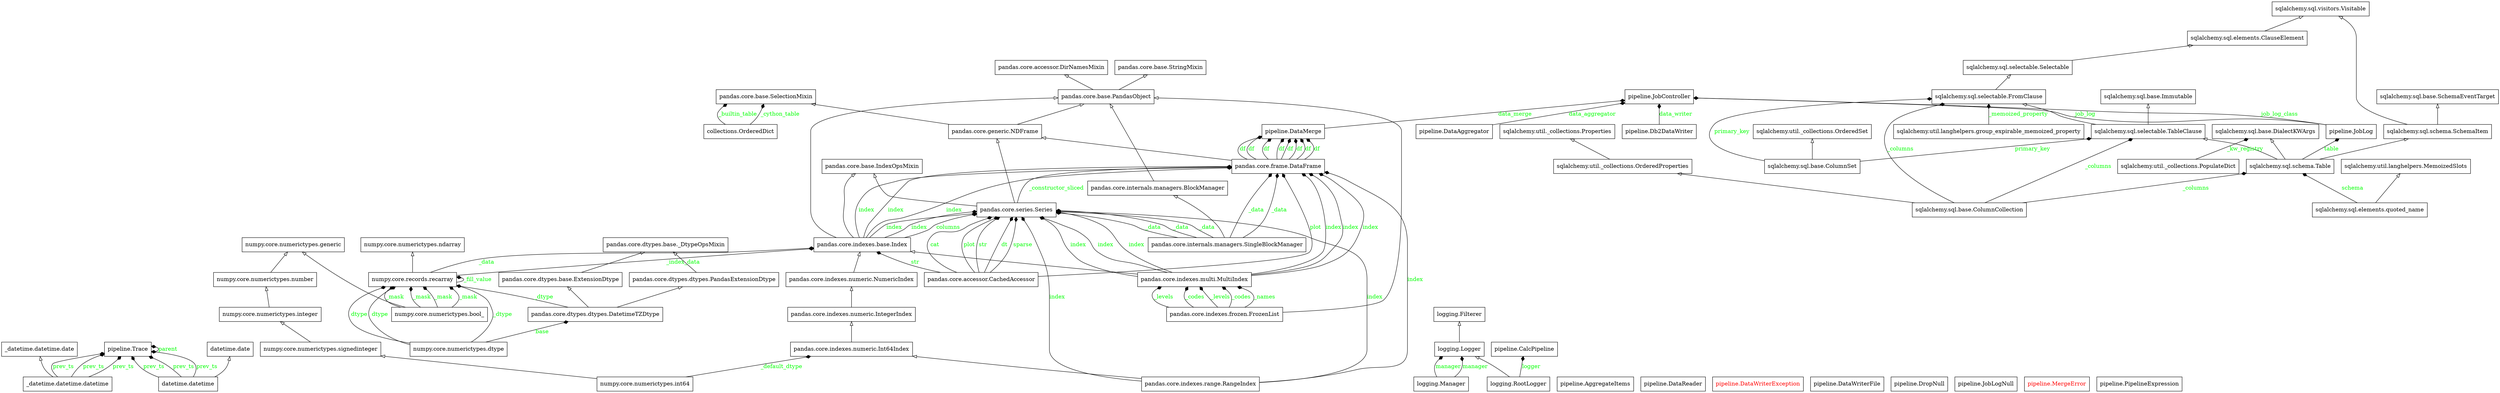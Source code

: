 digraph "classes" {
charset="utf-8"
rankdir=BT
"0" [label="_datetime.datetime.date", shape="record"];
"1" [label="_datetime.datetime.datetime", shape="record"];
"2" [label="collections.OrderedDict", shape="record"];
"3" [label="datetime.date", shape="record"];
"4" [label="datetime.datetime", shape="record"];
"5" [label="logging.Filterer", shape="record"];
"6" [label="logging.Logger", shape="record"];
"7" [label="logging.Manager", shape="record"];
"8" [label="logging.RootLogger", shape="record"];
"9" [label="numpy.core.numerictypes.bool_", shape="record"];
"10" [label="numpy.core.numerictypes.dtype", shape="record"];
"11" [label="numpy.core.numerictypes.generic", shape="record"];
"12" [label="numpy.core.numerictypes.int64", shape="record"];
"13" [label="numpy.core.numerictypes.integer", shape="record"];
"14" [label="numpy.core.numerictypes.ndarray", shape="record"];
"15" [label="numpy.core.numerictypes.number", shape="record"];
"16" [label="numpy.core.numerictypes.signedinteger", shape="record"];
"17" [label="numpy.core.records.recarray", shape="record"];
"18" [label="pandas.core.accessor.CachedAccessor", shape="record"];
"19" [label="pandas.core.accessor.DirNamesMixin", shape="record"];
"20" [label="pandas.core.base.IndexOpsMixin", shape="record"];
"21" [label="pandas.core.base.PandasObject", shape="record"];
"22" [label="pandas.core.base.SelectionMixin", shape="record"];
"23" [label="pandas.core.base.StringMixin", shape="record"];
"24" [label="pandas.core.dtypes.base.ExtensionDtype", shape="record"];
"25" [label="pandas.core.dtypes.base._DtypeOpsMixin", shape="record"];
"26" [label="pandas.core.dtypes.dtypes.DatetimeTZDtype", shape="record"];
"27" [label="pandas.core.dtypes.dtypes.PandasExtensionDtype", shape="record"];
"28" [label="pandas.core.frame.DataFrame", shape="record"];
"29" [label="pandas.core.generic.NDFrame", shape="record"];
"30" [label="pandas.core.indexes.base.Index", shape="record"];
"31" [label="pandas.core.indexes.frozen.FrozenList", shape="record"];
"32" [label="pandas.core.indexes.multi.MultiIndex", shape="record"];
"33" [label="pandas.core.indexes.numeric.Int64Index", shape="record"];
"34" [label="pandas.core.indexes.numeric.IntegerIndex", shape="record"];
"35" [label="pandas.core.indexes.numeric.NumericIndex", shape="record"];
"36" [label="pandas.core.indexes.range.RangeIndex", shape="record"];
"37" [label="pandas.core.internals.managers.BlockManager", shape="record"];
"38" [label="pandas.core.internals.managers.SingleBlockManager", shape="record"];
"39" [label="pandas.core.series.Series", shape="record"];
"40" [label="pipeline.AggregateItems", shape="record"];
"41" [label="pipeline.CalcPipeline", shape="record"];
"42" [label="pipeline.DataAggregator", shape="record"];
"43" [label="pipeline.DataMerge", shape="record"];
"44" [label="pipeline.DataReader", shape="record"];
"45" [fontcolor="red", label="pipeline.DataWriterException", shape="record"];
"46" [label="pipeline.DataWriterFile", shape="record"];
"47" [label="pipeline.Db2DataWriter", shape="record"];
"48" [label="pipeline.DropNull", shape="record"];
"49" [label="pipeline.JobController", shape="record"];
"50" [label="pipeline.JobLog", shape="record"];
"51" [label="pipeline.JobLogNull", shape="record"];
"52" [fontcolor="red", label="pipeline.MergeError", shape="record"];
"53" [label="pipeline.PipelineExpression", shape="record"];
"54" [label="pipeline.Trace", shape="record"];
"55" [label="sqlalchemy.sql.base.ColumnCollection", shape="record"];
"56" [label="sqlalchemy.sql.base.ColumnSet", shape="record"];
"57" [label="sqlalchemy.sql.base.DialectKWArgs", shape="record"];
"58" [label="sqlalchemy.sql.base.Immutable", shape="record"];
"59" [label="sqlalchemy.sql.base.SchemaEventTarget", shape="record"];
"60" [label="sqlalchemy.sql.elements.ClauseElement", shape="record"];
"61" [label="sqlalchemy.sql.elements.quoted_name", shape="record"];
"62" [label="sqlalchemy.sql.schema.SchemaItem", shape="record"];
"63" [label="sqlalchemy.sql.schema.Table", shape="record"];
"64" [label="sqlalchemy.sql.selectable.FromClause", shape="record"];
"65" [label="sqlalchemy.sql.selectable.Selectable", shape="record"];
"66" [label="sqlalchemy.sql.selectable.TableClause", shape="record"];
"67" [label="sqlalchemy.sql.visitors.Visitable", shape="record"];
"68" [label="sqlalchemy.util._collections.OrderedProperties", shape="record"];
"69" [label="sqlalchemy.util._collections.OrderedSet", shape="record"];
"70" [label="sqlalchemy.util._collections.PopulateDict", shape="record"];
"71" [label="sqlalchemy.util._collections.Properties", shape="record"];
"72" [label="sqlalchemy.util.langhelpers.MemoizedSlots", shape="record"];
"73" [label="sqlalchemy.util.langhelpers.group_expirable_memoized_property", shape="record"];
"1" -> "0" [arrowhead="empty", arrowtail="none"];
"4" -> "3" [arrowhead="empty", arrowtail="none"];
"6" -> "5" [arrowhead="empty", arrowtail="none"];
"8" -> "6" [arrowhead="empty", arrowtail="none"];
"9" -> "11" [arrowhead="empty", arrowtail="none"];
"12" -> "16" [arrowhead="empty", arrowtail="none"];
"13" -> "15" [arrowhead="empty", arrowtail="none"];
"15" -> "11" [arrowhead="empty", arrowtail="none"];
"16" -> "13" [arrowhead="empty", arrowtail="none"];
"17" -> "14" [arrowhead="empty", arrowtail="none"];
"21" -> "19" [arrowhead="empty", arrowtail="none"];
"21" -> "23" [arrowhead="empty", arrowtail="none"];
"24" -> "25" [arrowhead="empty", arrowtail="none"];
"26" -> "24" [arrowhead="empty", arrowtail="none"];
"26" -> "27" [arrowhead="empty", arrowtail="none"];
"27" -> "25" [arrowhead="empty", arrowtail="none"];
"28" -> "29" [arrowhead="empty", arrowtail="none"];
"29" -> "21" [arrowhead="empty", arrowtail="none"];
"29" -> "22" [arrowhead="empty", arrowtail="none"];
"30" -> "20" [arrowhead="empty", arrowtail="none"];
"30" -> "21" [arrowhead="empty", arrowtail="none"];
"31" -> "21" [arrowhead="empty", arrowtail="none"];
"32" -> "30" [arrowhead="empty", arrowtail="none"];
"33" -> "34" [arrowhead="empty", arrowtail="none"];
"34" -> "35" [arrowhead="empty", arrowtail="none"];
"35" -> "30" [arrowhead="empty", arrowtail="none"];
"36" -> "33" [arrowhead="empty", arrowtail="none"];
"37" -> "21" [arrowhead="empty", arrowtail="none"];
"38" -> "37" [arrowhead="empty", arrowtail="none"];
"39" -> "20" [arrowhead="empty", arrowtail="none"];
"39" -> "29" [arrowhead="empty", arrowtail="none"];
"55" -> "68" [arrowhead="empty", arrowtail="none"];
"56" -> "69" [arrowhead="empty", arrowtail="none"];
"60" -> "67" [arrowhead="empty", arrowtail="none"];
"61" -> "72" [arrowhead="empty", arrowtail="none"];
"62" -> "59" [arrowhead="empty", arrowtail="none"];
"62" -> "67" [arrowhead="empty", arrowtail="none"];
"63" -> "57" [arrowhead="empty", arrowtail="none"];
"63" -> "62" [arrowhead="empty", arrowtail="none"];
"63" -> "66" [arrowhead="empty", arrowtail="none"];
"64" -> "65" [arrowhead="empty", arrowtail="none"];
"65" -> "60" [arrowhead="empty", arrowtail="none"];
"66" -> "58" [arrowhead="empty", arrowtail="none"];
"66" -> "64" [arrowhead="empty", arrowtail="none"];
"68" -> "71" [arrowhead="empty", arrowtail="none"];
"1" -> "54" [arrowhead="diamond", arrowtail="none", fontcolor="green", label="prev_ts", style="solid"];
"1" -> "54" [arrowhead="diamond", arrowtail="none", fontcolor="green", label="prev_ts", style="solid"];
"1" -> "54" [arrowhead="diamond", arrowtail="none", fontcolor="green", label="prev_ts", style="solid"];
"2" -> "22" [arrowhead="diamond", arrowtail="none", fontcolor="green", label="_builtin_table", style="solid"];
"2" -> "22" [arrowhead="diamond", arrowtail="none", fontcolor="green", label="_cython_table", style="solid"];
"4" -> "54" [arrowhead="diamond", arrowtail="none", fontcolor="green", label="prev_ts", style="solid"];
"4" -> "54" [arrowhead="diamond", arrowtail="none", fontcolor="green", label="prev_ts", style="solid"];
"4" -> "54" [arrowhead="diamond", arrowtail="none", fontcolor="green", label="prev_ts", style="solid"];
"7" -> "6" [arrowhead="diamond", arrowtail="none", fontcolor="green", label="manager", style="solid"];
"7" -> "6" [arrowhead="diamond", arrowtail="none", fontcolor="green", label="manager", style="solid"];
"8" -> "41" [arrowhead="diamond", arrowtail="none", fontcolor="green", label="logger", style="solid"];
"9" -> "17" [arrowhead="diamond", arrowtail="none", fontcolor="green", label="_mask", style="solid"];
"9" -> "17" [arrowhead="diamond", arrowtail="none", fontcolor="green", label="_mask", style="solid"];
"9" -> "17" [arrowhead="diamond", arrowtail="none", fontcolor="green", label="_mask", style="solid"];
"9" -> "17" [arrowhead="diamond", arrowtail="none", fontcolor="green", label="_mask", style="solid"];
"10" -> "17" [arrowhead="diamond", arrowtail="none", fontcolor="green", label="dtype", style="solid"];
"10" -> "17" [arrowhead="diamond", arrowtail="none", fontcolor="green", label="dtype", style="solid"];
"10" -> "17" [arrowhead="diamond", arrowtail="none", fontcolor="green", label="_dtype", style="solid"];
"10" -> "26" [arrowhead="diamond", arrowtail="none", fontcolor="green", label="base", style="solid"];
"12" -> "33" [arrowhead="diamond", arrowtail="none", fontcolor="green", label="_default_dtype", style="solid"];
"17" -> "17" [arrowhead="diamond", arrowtail="none", fontcolor="green", label="_fill_value", style="solid"];
"17" -> "30" [arrowhead="diamond", arrowtail="none", fontcolor="green", label="_data", style="solid"];
"17" -> "30" [arrowhead="diamond", arrowtail="none", fontcolor="green", label="_index_data", style="solid"];
"18" -> "28" [arrowhead="diamond", arrowtail="none", fontcolor="green", label="plot", style="solid"];
"18" -> "30" [arrowhead="diamond", arrowtail="none", fontcolor="green", label="str", style="solid"];
"18" -> "39" [arrowhead="diamond", arrowtail="none", fontcolor="green", label="str", style="solid"];
"18" -> "39" [arrowhead="diamond", arrowtail="none", fontcolor="green", label="dt", style="solid"];
"18" -> "39" [arrowhead="diamond", arrowtail="none", fontcolor="green", label="cat", style="solid"];
"18" -> "39" [arrowhead="diamond", arrowtail="none", fontcolor="green", label="plot", style="solid"];
"18" -> "39" [arrowhead="diamond", arrowtail="none", fontcolor="green", label="sparse", style="solid"];
"26" -> "17" [arrowhead="diamond", arrowtail="none", fontcolor="green", label="_dtype", style="solid"];
"28" -> "43" [arrowhead="diamond", arrowtail="none", fontcolor="green", label="df", style="solid"];
"28" -> "43" [arrowhead="diamond", arrowtail="none", fontcolor="green", label="df", style="solid"];
"28" -> "43" [arrowhead="diamond", arrowtail="none", fontcolor="green", label="df", style="solid"];
"28" -> "43" [arrowhead="diamond", arrowtail="none", fontcolor="green", label="df", style="solid"];
"28" -> "43" [arrowhead="diamond", arrowtail="none", fontcolor="green", label="df", style="solid"];
"28" -> "43" [arrowhead="diamond", arrowtail="none", fontcolor="green", label="df", style="solid"];
"28" -> "43" [arrowhead="diamond", arrowtail="none", fontcolor="green", label="df", style="solid"];
"28" -> "43" [arrowhead="diamond", arrowtail="none", fontcolor="green", label="df", style="solid"];
"30" -> "28" [arrowhead="diamond", arrowtail="none", fontcolor="green", label="index", style="solid"];
"30" -> "28" [arrowhead="diamond", arrowtail="none", fontcolor="green", label="index", style="solid"];
"30" -> "28" [arrowhead="diamond", arrowtail="none", fontcolor="green", label="index", style="solid"];
"30" -> "39" [arrowhead="diamond", arrowtail="none", fontcolor="green", label="index", style="solid"];
"30" -> "39" [arrowhead="diamond", arrowtail="none", fontcolor="green", label="index", style="solid"];
"30" -> "39" [arrowhead="diamond", arrowtail="none", fontcolor="green", label="columns", style="solid"];
"31" -> "32" [arrowhead="diamond", arrowtail="none", fontcolor="green", label="_levels", style="solid"];
"31" -> "32" [arrowhead="diamond", arrowtail="none", fontcolor="green", label="_codes", style="solid"];
"31" -> "32" [arrowhead="diamond", arrowtail="none", fontcolor="green", label="_names", style="solid"];
"31" -> "32" [arrowhead="diamond", arrowtail="none", fontcolor="green", label="_levels", style="solid"];
"31" -> "32" [arrowhead="diamond", arrowtail="none", fontcolor="green", label="_codes", style="solid"];
"32" -> "28" [arrowhead="diamond", arrowtail="none", fontcolor="green", label="index", style="solid"];
"32" -> "28" [arrowhead="diamond", arrowtail="none", fontcolor="green", label="index", style="solid"];
"32" -> "28" [arrowhead="diamond", arrowtail="none", fontcolor="green", label="index", style="solid"];
"32" -> "39" [arrowhead="diamond", arrowtail="none", fontcolor="green", label="index", style="solid"];
"32" -> "39" [arrowhead="diamond", arrowtail="none", fontcolor="green", label="index", style="solid"];
"32" -> "39" [arrowhead="diamond", arrowtail="none", fontcolor="green", label="index", style="solid"];
"36" -> "28" [arrowhead="diamond", arrowtail="none", fontcolor="green", label="index", style="solid"];
"36" -> "39" [arrowhead="diamond", arrowtail="none", fontcolor="green", label="index", style="solid"];
"36" -> "39" [arrowhead="diamond", arrowtail="none", fontcolor="green", label="index", style="solid"];
"38" -> "28" [arrowhead="diamond", arrowtail="none", fontcolor="green", label="_data", style="solid"];
"38" -> "28" [arrowhead="diamond", arrowtail="none", fontcolor="green", label="_data", style="solid"];
"38" -> "39" [arrowhead="diamond", arrowtail="none", fontcolor="green", label="_data", style="solid"];
"38" -> "39" [arrowhead="diamond", arrowtail="none", fontcolor="green", label="_data", style="solid"];
"38" -> "39" [arrowhead="diamond", arrowtail="none", fontcolor="green", label="_data", style="solid"];
"39" -> "28" [arrowhead="diamond", arrowtail="none", fontcolor="green", label="_constructor_sliced", style="solid"];
"42" -> "49" [arrowhead="diamond", arrowtail="none", fontcolor="green", label="data_aggregator", style="solid"];
"43" -> "49" [arrowhead="diamond", arrowtail="none", fontcolor="green", label="data_merge", style="solid"];
"47" -> "49" [arrowhead="diamond", arrowtail="none", fontcolor="green", label="data_writer", style="solid"];
"50" -> "49" [arrowhead="diamond", arrowtail="none", fontcolor="green", label="job_log", style="solid"];
"50" -> "49" [arrowhead="diamond", arrowtail="none", fontcolor="green", label="job_log_class", style="solid"];
"54" -> "54" [arrowhead="diamond", arrowtail="none", fontcolor="green", label="parent", style="solid"];
"55" -> "63" [arrowhead="diamond", arrowtail="none", fontcolor="green", label="_columns", style="solid"];
"55" -> "64" [arrowhead="diamond", arrowtail="none", fontcolor="green", label="_columns", style="solid"];
"55" -> "66" [arrowhead="diamond", arrowtail="none", fontcolor="green", label="_columns", style="solid"];
"56" -> "64" [arrowhead="diamond", arrowtail="none", fontcolor="green", label="primary_key", style="solid"];
"56" -> "66" [arrowhead="diamond", arrowtail="none", fontcolor="green", label="primary_key", style="solid"];
"61" -> "63" [arrowhead="diamond", arrowtail="none", fontcolor="green", label="schema", style="solid"];
"63" -> "50" [arrowhead="diamond", arrowtail="none", fontcolor="green", label="table", style="solid"];
"70" -> "57" [arrowhead="diamond", arrowtail="none", fontcolor="green", label="_kw_registry", style="solid"];
"73" -> "64" [arrowhead="diamond", arrowtail="none", fontcolor="green", label="_memoized_property", style="solid"];
}
